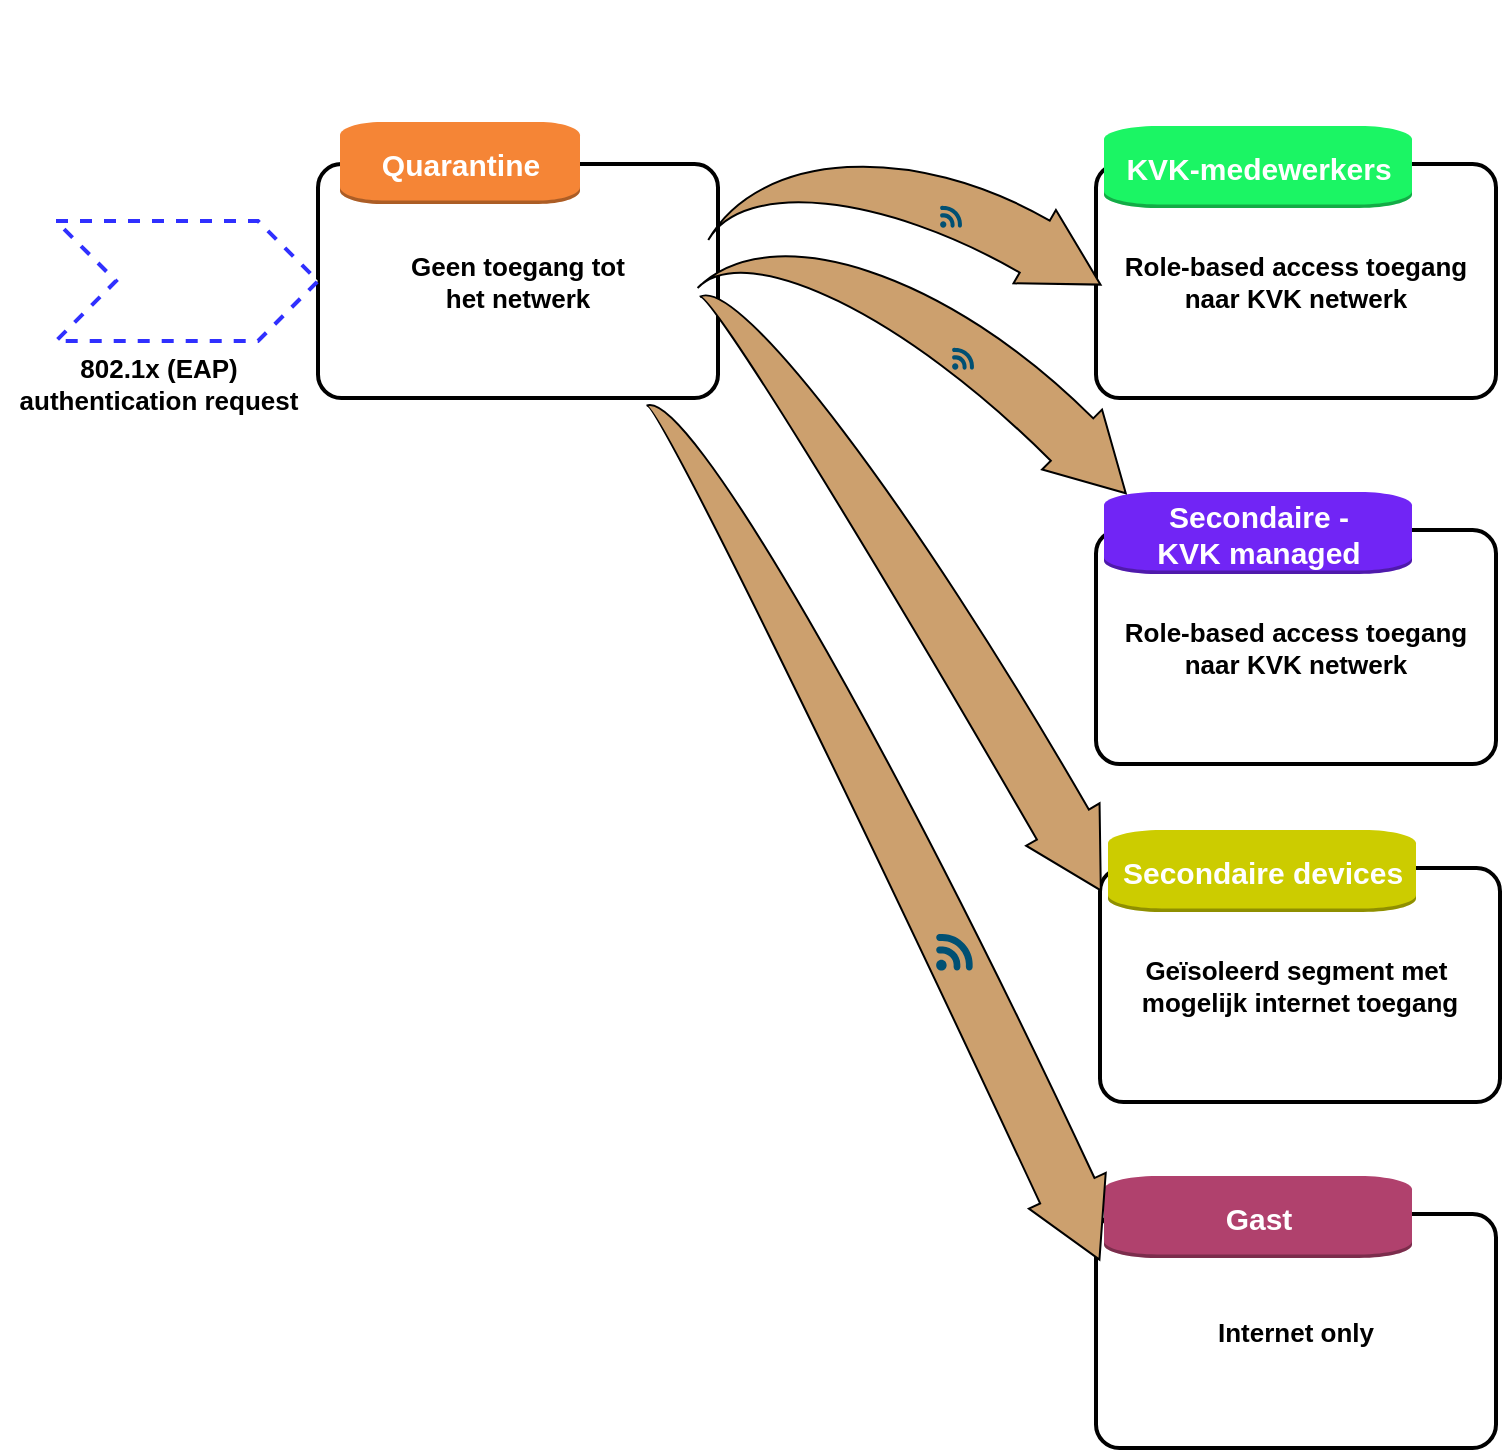 <mxfile version="20.2.7" type="github">
  <diagram id="1FMob5ikciNaPZrp9ZdB" name="Pagina-1">
    <mxGraphModel dx="1422" dy="762" grid="0" gridSize="10" guides="1" tooltips="1" connect="1" arrows="1" fold="1" page="1" pageScale="1" pageWidth="1169" pageHeight="827" math="0" shadow="0">
      <root>
        <mxCell id="0" />
        <mxCell id="1" parent="0" />
        <mxCell id="d-gC61zfaKFtVP-OxEj3-9" value="Geen toegang tot&#xa;het netwerk" style="rounded=1;arcSize=10;dashed=0;fillColor=none;gradientColor=none;strokeWidth=2;fontSize=13;fontStyle=1" parent="1" vertex="1">
          <mxGeometry x="276" y="130" width="200" height="117" as="geometry" />
        </mxCell>
        <mxCell id="d-gC61zfaKFtVP-OxEj3-10" value="&lt;font color=&quot;#ffffff&quot;&gt;&lt;span style=&quot;font-size: 15px;&quot;&gt;&lt;b&gt;Quarantine&lt;/b&gt;&lt;/span&gt;&lt;/font&gt;" style="dashed=0;html=1;shape=mxgraph.aws3.instance;fillColor=#F58536;gradientColor=none;dashed=0;" parent="1" vertex="1">
          <mxGeometry x="287" y="109" width="120" height="41" as="geometry" />
        </mxCell>
        <mxCell id="d-gC61zfaKFtVP-OxEj3-15" value="" style="group" parent="1" vertex="1" connectable="0">
          <mxGeometry x="145" y="158.5" width="131" height="60" as="geometry" />
        </mxCell>
        <mxCell id="d-gC61zfaKFtVP-OxEj3-14" value="" style="html=1;shadow=0;dashed=1;align=center;verticalAlign=middle;shape=mxgraph.arrows2.arrow;dy=0;dx=30;notch=30;fontSize=13;fontColor=#FFFFFF;strokeColor=#3030FF;strokeWidth=2;" parent="d-gC61zfaKFtVP-OxEj3-15" vertex="1">
          <mxGeometry width="131" height="60" as="geometry" />
        </mxCell>
        <mxCell id="d-gC61zfaKFtVP-OxEj3-12" value="" style="shape=image;html=1;verticalAlign=top;verticalLabelPosition=bottom;labelBackgroundColor=#ffffff;imageAspect=0;aspect=fixed;image=https://cdn1.iconfinder.com/data/icons/unicons-line-vol-5/24/shield-question-128.png;fontSize=13;fontColor=#FFFFFF;" parent="d-gC61zfaKFtVP-OxEj3-15" vertex="1">
          <mxGeometry x="34.536" width="60" height="60" as="geometry" />
        </mxCell>
        <mxCell id="d-gC61zfaKFtVP-OxEj3-16" value="&lt;font color=&quot;#000000&quot;&gt;&lt;b&gt;802.1x (EAP)&lt;br&gt;authentication request&lt;/b&gt;&lt;/font&gt;" style="text;html=1;resizable=0;autosize=1;align=center;verticalAlign=middle;points=[];fillColor=none;strokeColor=none;rounded=0;dashed=1;fontSize=13;fontColor=#FFFFFF;" parent="1" vertex="1">
          <mxGeometry x="117" y="218.5" width="157" height="43" as="geometry" />
        </mxCell>
        <mxCell id="d-gC61zfaKFtVP-OxEj3-19" value="" style="group" parent="1" vertex="1" connectable="0">
          <mxGeometry x="665" y="111" width="200" height="136" as="geometry" />
        </mxCell>
        <mxCell id="d-gC61zfaKFtVP-OxEj3-17" value="Role-based access toegang&#xa;naar KVK netwerk" style="rounded=1;arcSize=10;dashed=0;fillColor=none;gradientColor=none;strokeWidth=2;fontSize=13;fontStyle=1" parent="d-gC61zfaKFtVP-OxEj3-19" vertex="1">
          <mxGeometry y="19" width="200" height="117" as="geometry" />
        </mxCell>
        <mxCell id="d-gC61zfaKFtVP-OxEj3-18" value="&lt;font color=&quot;#ffffff&quot;&gt;&lt;span style=&quot;font-size: 15px;&quot;&gt;&lt;b&gt;KVK-medewerkers&lt;/b&gt;&lt;/span&gt;&lt;/font&gt;" style="dashed=0;html=1;shape=mxgraph.aws3.instance;fillColor=#1BF564;gradientColor=none;dashed=0;" parent="d-gC61zfaKFtVP-OxEj3-19" vertex="1">
          <mxGeometry x="4" width="154" height="41" as="geometry" />
        </mxCell>
        <mxCell id="d-gC61zfaKFtVP-OxEj3-20" value="" style="group" parent="1" vertex="1" connectable="0">
          <mxGeometry x="665" y="294" width="200" height="136" as="geometry" />
        </mxCell>
        <mxCell id="d-gC61zfaKFtVP-OxEj3-21" value="Role-based access toegang&#xa;naar KVK netwerk" style="rounded=1;arcSize=10;dashed=0;fillColor=none;gradientColor=none;strokeWidth=2;fontSize=13;fontStyle=1" parent="d-gC61zfaKFtVP-OxEj3-20" vertex="1">
          <mxGeometry y="19" width="200" height="117" as="geometry" />
        </mxCell>
        <mxCell id="d-gC61zfaKFtVP-OxEj3-22" value="&lt;font color=&quot;#ffffff&quot;&gt;&lt;span style=&quot;font-size: 15px;&quot;&gt;&lt;b&gt;Secondaire -&lt;br&gt;KVK managed&lt;br&gt;&lt;/b&gt;&lt;/span&gt;&lt;/font&gt;" style="dashed=0;html=1;shape=mxgraph.aws3.instance;fillColor=#7125F5;gradientColor=none;dashed=0;" parent="d-gC61zfaKFtVP-OxEj3-20" vertex="1">
          <mxGeometry x="4" width="154" height="41" as="geometry" />
        </mxCell>
        <mxCell id="d-gC61zfaKFtVP-OxEj3-23" value="" style="group" parent="1" vertex="1" connectable="0">
          <mxGeometry x="665" y="636" width="200" height="136" as="geometry" />
        </mxCell>
        <mxCell id="d-gC61zfaKFtVP-OxEj3-24" value="Internet only" style="rounded=1;arcSize=10;dashed=0;fillColor=none;gradientColor=none;strokeWidth=2;fontSize=13;fontStyle=1" parent="d-gC61zfaKFtVP-OxEj3-23" vertex="1">
          <mxGeometry y="19" width="200" height="117" as="geometry" />
        </mxCell>
        <mxCell id="d-gC61zfaKFtVP-OxEj3-25" value="&lt;font color=&quot;#ffffff&quot;&gt;&lt;span style=&quot;font-size: 15px;&quot;&gt;&lt;b&gt;Gast&lt;/b&gt;&lt;/span&gt;&lt;/font&gt;" style="dashed=0;html=1;shape=mxgraph.aws3.instance;fillColor=#B0416D;gradientColor=none;dashed=0;" parent="d-gC61zfaKFtVP-OxEj3-23" vertex="1">
          <mxGeometry x="4" width="154" height="41" as="geometry" />
        </mxCell>
        <mxCell id="d-gC61zfaKFtVP-OxEj3-28" value="" style="shape=image;html=1;verticalAlign=top;verticalLabelPosition=bottom;labelBackgroundColor=#ffffff;imageAspect=0;aspect=fixed;image=https://cdn3.iconfinder.com/data/icons/summertime-6/512/direction-128.png;dashed=1;fontSize=13;fontColor=#000000;strokeColor=#3030FF;strokeWidth=2;fillColor=#B0416D;" parent="1" vertex="1">
          <mxGeometry x="395" y="48" width="101" height="101" as="geometry" />
        </mxCell>
        <mxCell id="BnHAYOsMMcYcS3M3SQaV-1" value="" style="group" vertex="1" connectable="0" parent="1">
          <mxGeometry x="667" y="463" width="200" height="136" as="geometry" />
        </mxCell>
        <mxCell id="BnHAYOsMMcYcS3M3SQaV-2" value="Geïsoleerd segment met &#xa;mogelijk internet toegang" style="rounded=1;arcSize=10;dashed=0;fillColor=none;gradientColor=none;strokeWidth=2;fontSize=13;fontStyle=1" vertex="1" parent="BnHAYOsMMcYcS3M3SQaV-1">
          <mxGeometry y="19" width="200" height="117" as="geometry" />
        </mxCell>
        <mxCell id="BnHAYOsMMcYcS3M3SQaV-3" value="&lt;font color=&quot;#ffffff&quot;&gt;&lt;span style=&quot;font-size: 15px;&quot;&gt;&lt;b&gt;Secondaire devices&lt;br&gt;&lt;/b&gt;&lt;/span&gt;&lt;/font&gt;" style="dashed=0;html=1;shape=mxgraph.aws3.instance;fillColor=#CCCC00;gradientColor=none;dashed=0;" vertex="1" parent="BnHAYOsMMcYcS3M3SQaV-1">
          <mxGeometry x="4" width="154" height="41" as="geometry" />
        </mxCell>
        <mxCell id="BnHAYOsMMcYcS3M3SQaV-8" value="" style="html=1;shadow=0;dashed=0;align=center;verticalAlign=middle;shape=mxgraph.arrows2.jumpInArrow;dy=15;dx=38;arrowHead=42.4;fillColor=#CCA06E;rotation=-45;direction=south;" vertex="1" parent="1">
          <mxGeometry x="530.33" y="123.83" width="100" height="224" as="geometry" />
        </mxCell>
        <mxCell id="BnHAYOsMMcYcS3M3SQaV-9" value="" style="html=1;shadow=0;dashed=0;align=center;verticalAlign=middle;shape=mxgraph.arrows2.jumpInArrow;dy=15;dx=38;arrowHead=42.4;fillColor=#CCA06E;rotation=-30;direction=south;" vertex="1" parent="1">
          <mxGeometry x="553.08" y="160.88" width="46.5" height="357.25" as="geometry" />
        </mxCell>
        <mxCell id="BnHAYOsMMcYcS3M3SQaV-11" value="" style="html=1;shadow=0;dashed=0;align=center;verticalAlign=middle;shape=mxgraph.arrows2.jumpInArrow;dy=15;dx=38;arrowHead=42.4;fillColor=#CCA06E;rotation=-25;direction=south;" vertex="1" parent="1">
          <mxGeometry x="540.1" y="218.54" width="46" height="482.63" as="geometry" />
        </mxCell>
        <mxCell id="BnHAYOsMMcYcS3M3SQaV-7" value="" style="html=1;shadow=0;dashed=0;align=center;verticalAlign=middle;shape=mxgraph.arrows2.jumpInArrow;dy=15;dx=38;arrowHead=42.4;fillColor=#CCA06E;rotation=30;" vertex="1" parent="1">
          <mxGeometry x="484" y="120" width="181" height="100" as="geometry" />
        </mxCell>
        <mxCell id="BnHAYOsMMcYcS3M3SQaV-13" value="" style="group" vertex="1" connectable="0" parent="1">
          <mxGeometry x="587" y="148" width="73.03" height="65" as="geometry" />
        </mxCell>
        <mxCell id="d-gC61zfaKFtVP-OxEj3-49" value="" style="points=[[0.005,0.09,0],[0.08,0,0],[0.76,0.25,0],[1,0.92,0],[0.91,0.995,0],[0.57,0.995,0],[0.045,0.955,0],[0.005,0.43,0]];verticalLabelPosition=bottom;sketch=0;html=1;verticalAlign=top;aspect=fixed;align=center;pointerEvents=1;shape=mxgraph.cisco19.3g_4g_indicator;fillColor=#005073;strokeColor=none;dashed=1;fontSize=13;fontColor=#000000;" parent="BnHAYOsMMcYcS3M3SQaV-13" vertex="1">
          <mxGeometry y="2.923" width="10.967" height="10.967" as="geometry" />
        </mxCell>
        <mxCell id="d-gC61zfaKFtVP-OxEj3-52" value="" style="shape=image;html=1;verticalAlign=top;verticalLabelPosition=bottom;labelBackgroundColor=#ffffff;imageAspect=0;aspect=fixed;image=https://cdn1.iconfinder.com/data/icons/computer-hardware-glyphs-vol-1/52/cable__plug__tech__charging__usb__connector__device-128.png;dashed=1;sketch=0;fontSize=13;fontColor=#000000;strokeColor=#3030FF;strokeWidth=2;fillColor=#B0416D;" parent="BnHAYOsMMcYcS3M3SQaV-13" vertex="1">
          <mxGeometry x="12.601" width="16.14" height="16.14" as="geometry" />
        </mxCell>
        <mxCell id="BnHAYOsMMcYcS3M3SQaV-18" value="" style="group" vertex="1" connectable="0" parent="1">
          <mxGeometry x="593" y="219" width="73.03" height="65" as="geometry" />
        </mxCell>
        <mxCell id="BnHAYOsMMcYcS3M3SQaV-19" value="" style="points=[[0.005,0.09,0],[0.08,0,0],[0.76,0.25,0],[1,0.92,0],[0.91,0.995,0],[0.57,0.995,0],[0.045,0.955,0],[0.005,0.43,0]];verticalLabelPosition=bottom;sketch=0;html=1;verticalAlign=top;aspect=fixed;align=center;pointerEvents=1;shape=mxgraph.cisco19.3g_4g_indicator;fillColor=#005073;strokeColor=none;dashed=1;fontSize=13;fontColor=#000000;" vertex="1" parent="BnHAYOsMMcYcS3M3SQaV-18">
          <mxGeometry y="2.923" width="10.967" height="10.967" as="geometry" />
        </mxCell>
        <mxCell id="BnHAYOsMMcYcS3M3SQaV-20" value="" style="shape=image;html=1;verticalAlign=top;verticalLabelPosition=bottom;labelBackgroundColor=#ffffff;imageAspect=0;aspect=fixed;image=https://cdn1.iconfinder.com/data/icons/computer-hardware-glyphs-vol-1/52/cable__plug__tech__charging__usb__connector__device-128.png;dashed=1;sketch=0;fontSize=13;fontColor=#000000;strokeColor=#3030FF;strokeWidth=2;fillColor=#B0416D;" vertex="1" parent="BnHAYOsMMcYcS3M3SQaV-18">
          <mxGeometry x="12.601" width="16.14" height="16.14" as="geometry" />
        </mxCell>
        <mxCell id="d-gC61zfaKFtVP-OxEj3-55" value="" style="points=[[0.005,0.09,0],[0.08,0,0],[0.76,0.25,0],[1,0.92,0],[0.91,0.995,0],[0.57,0.995,0],[0.045,0.955,0],[0.005,0.43,0]];verticalLabelPosition=bottom;sketch=0;html=1;verticalAlign=top;aspect=fixed;align=center;pointerEvents=1;shape=mxgraph.cisco19.3g_4g_indicator;fillColor=#005073;strokeColor=none;dashed=1;fontSize=13;fontColor=#000000;" parent="1" vertex="1">
          <mxGeometry x="585" y="515" width="18.33" height="18.33" as="geometry" />
        </mxCell>
        <mxCell id="BnHAYOsMMcYcS3M3SQaV-23" value="" style="shape=image;html=1;verticalAlign=top;verticalLabelPosition=bottom;labelBackgroundColor=#ffffff;imageAspect=0;aspect=fixed;image=https://cdn1.iconfinder.com/data/icons/computer-hardware-glyphs-vol-1/52/cable__plug__tech__charging__usb__connector__device-128.png;dashed=1;sketch=0;fontSize=13;fontColor=#000000;strokeColor=#3030FF;strokeWidth=2;fillColor=#B0416D;" vertex="1" parent="1">
          <mxGeometry x="592" y="370" width="24.74" height="24.74" as="geometry" />
        </mxCell>
      </root>
    </mxGraphModel>
  </diagram>
</mxfile>
